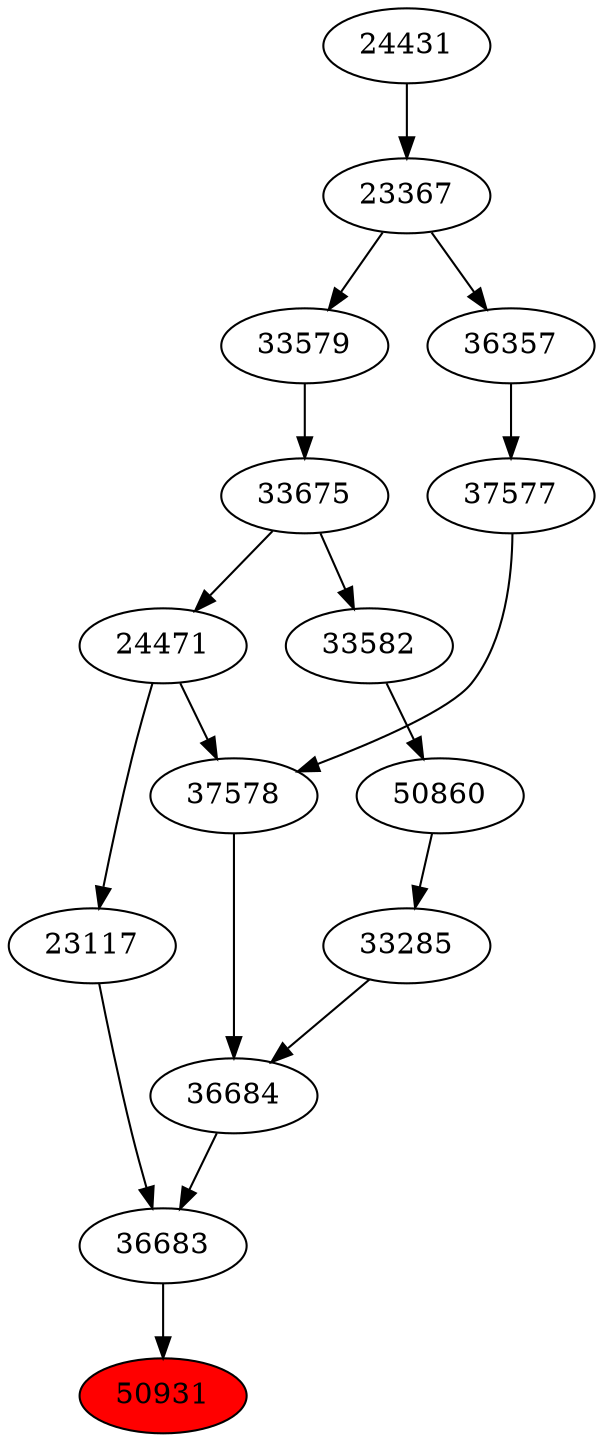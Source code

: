 strict digraph{ 
50931 [label="50931" fillcolor=red style=filled]
36683 -> 50931
36683 [label="36683"]
36684 -> 36683
23117 -> 36683
36684 [label="36684"]
33285 -> 36684
37578 -> 36684
23117 [label="23117"]
24471 -> 23117
33285 [label="33285"]
50860 -> 33285
37578 [label="37578"]
24471 -> 37578
37577 -> 37578
24471 [label="24471"]
33675 -> 24471
50860 [label="50860"]
33582 -> 50860
37577 [label="37577"]
36357 -> 37577
33675 [label="33675"]
33579 -> 33675
33582 [label="33582"]
33675 -> 33582
36357 [label="36357"]
23367 -> 36357
33579 [label="33579"]
23367 -> 33579
23367 [label="23367"]
24431 -> 23367
24431 [label="24431"]
}